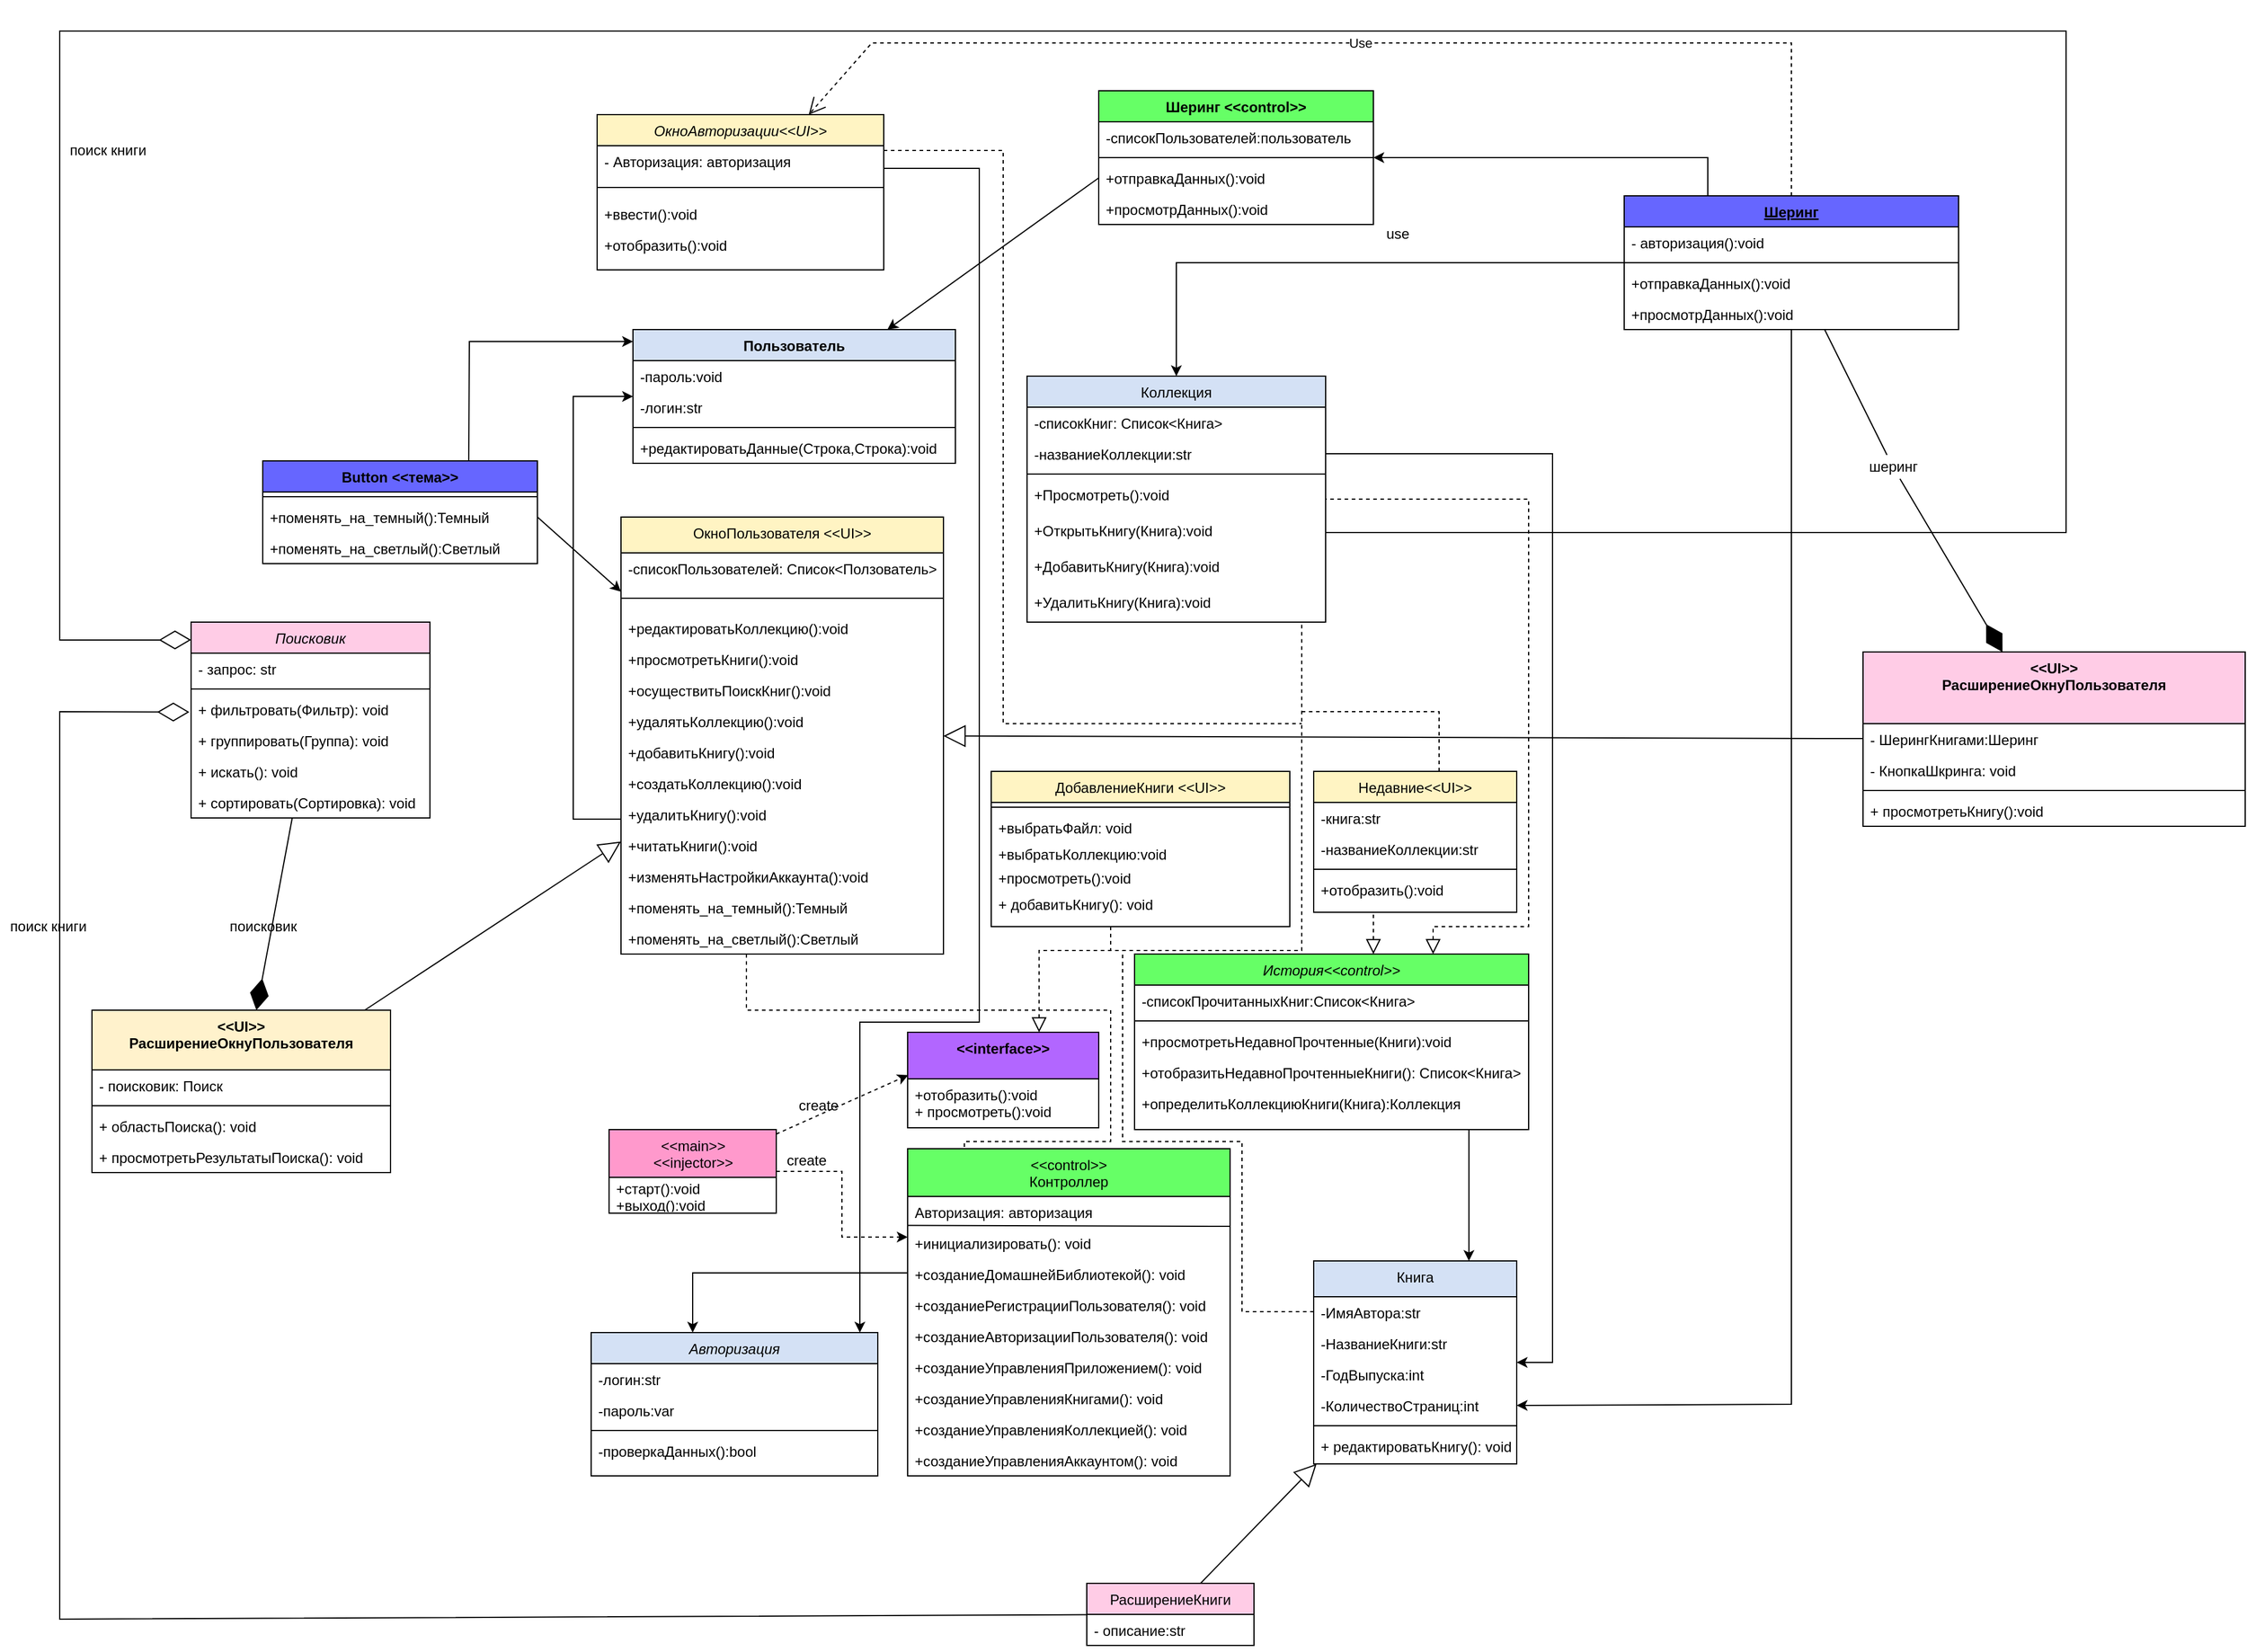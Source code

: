 <mxfile version="15.8.2" type="device"><diagram id="C5RBs43oDa-KdzZeNtuy" name="Page-1"><mxGraphModel dx="1708" dy="1568" grid="1" gridSize="10" guides="1" tooltips="1" connect="1" arrows="1" fold="1" page="1" pageScale="1" pageWidth="827" pageHeight="1169" math="0" shadow="0"><root><mxCell id="WIyWlLk6GJQsqaUBKTNV-0"/><mxCell id="WIyWlLk6GJQsqaUBKTNV-1" parent="WIyWlLk6GJQsqaUBKTNV-0"/><mxCell id="NWSIP1tW3ypxm2v1V-6r-19" style="edgeStyle=none;rounded=0;orthogonalLoop=1;jettySize=auto;html=1;dashed=1;entryX=0.003;entryY=-0.076;entryDx=0;entryDy=0;entryPerimeter=0;" parent="WIyWlLk6GJQsqaUBKTNV-1" source="NWSIP1tW3ypxm2v1V-6r-7" target="X8E3i9Eldqdu7VExK2vr-10" edge="1"><mxGeometry relative="1" as="geometry"><mxPoint x="382.096" y="116" as="targetPoint"/></mxGeometry></mxCell><mxCell id="7MpUnzJnQ0VR4LOtZoM7-4" style="edgeStyle=orthogonalEdgeStyle;rounded=0;orthogonalLoop=1;jettySize=auto;html=1;dashed=1;" parent="WIyWlLk6GJQsqaUBKTNV-1" source="NWSIP1tW3ypxm2v1V-6r-7" target="7MpUnzJnQ0VR4LOtZoM7-0" edge="1"><mxGeometry relative="1" as="geometry"><Array as="points"><mxPoint x="215" y="905"/><mxPoint x="215" y="960"/></Array></mxGeometry></mxCell><mxCell id="NWSIP1tW3ypxm2v1V-6r-7" value="&lt;font&gt;&amp;lt;&amp;lt;main&amp;gt;&amp;gt;&lt;/font&gt;&lt;br style=&quot;padding: 0px ; margin: 0px&quot;&gt;&lt;font&gt;&amp;lt;&amp;lt;injector&amp;gt;&amp;gt;&lt;/font&gt;" style="swimlane;fontStyle=0;align=center;verticalAlign=top;childLayout=stackLayout;horizontal=1;startSize=40;horizontalStack=0;resizeParent=1;resizeParentMax=0;resizeLast=0;collapsible=0;marginBottom=0;html=1;fillColor=#FF99CC;" parent="WIyWlLk6GJQsqaUBKTNV-1" vertex="1"><mxGeometry x="20" y="870" width="140" height="70" as="geometry"/></mxCell><mxCell id="NWSIP1tW3ypxm2v1V-6r-8" value="+старт():void&lt;br&gt;+выход():void" style="text;html=1;strokeColor=none;fillColor=none;align=left;verticalAlign=middle;spacingLeft=4;spacingRight=4;overflow=hidden;rotatable=0;points=[[0,0.5],[1,0.5]];portConstraint=eastwest;" parent="NWSIP1tW3ypxm2v1V-6r-7" vertex="1"><mxGeometry y="40" width="140" height="30" as="geometry"/></mxCell><mxCell id="X8E3i9Eldqdu7VExK2vr-0" value="create" style="text;html=1;align=center;verticalAlign=middle;resizable=0;points=[];autosize=1;strokeColor=none;fillColor=none;rotation=0;" parent="WIyWlLk6GJQsqaUBKTNV-1" vertex="1"><mxGeometry x="160" y="886" width="50" height="20" as="geometry"/></mxCell><mxCell id="7MpUnzJnQ0VR4LOtZoM7-87" style="edgeStyle=orthogonalEdgeStyle;rounded=0;orthogonalLoop=1;jettySize=auto;html=1;dashed=1;startArrow=block;startFill=0;endArrow=none;endFill=0;startSize=10;endSize=6;strokeWidth=1;exitX=0.688;exitY=0;exitDx=0;exitDy=0;exitPerimeter=0;" parent="WIyWlLk6GJQsqaUBKTNV-1" source="X8E3i9Eldqdu7VExK2vr-7" target="7MpUnzJnQ0VR4LOtZoM7-54" edge="1"><mxGeometry relative="1" as="geometry"><Array as="points"><mxPoint x="380" y="720"/><mxPoint x="600" y="720"/></Array><mxPoint x="620" y="460" as="targetPoint"/></mxGeometry></mxCell><mxCell id="X8E3i9Eldqdu7VExK2vr-7" value="&lt;&lt;interface&gt;&gt;" style="swimlane;fontStyle=1;align=center;verticalAlign=top;childLayout=stackLayout;horizontal=1;startSize=39;horizontalStack=0;resizeParent=1;resizeParentMax=0;resizeLast=0;collapsible=1;marginBottom=0;fillColor=#B266FF;" parent="WIyWlLk6GJQsqaUBKTNV-1" vertex="1"><mxGeometry x="270" y="788.5" width="160" height="80" as="geometry"/></mxCell><mxCell id="X8E3i9Eldqdu7VExK2vr-10" value="+отобразить():void&#10;+ просмотреть():void" style="text;strokeColor=none;fillColor=none;align=left;verticalAlign=top;spacingLeft=4;spacingRight=4;overflow=hidden;rotatable=0;points=[[0,0.5],[1,0.5]];portConstraint=eastwest;" parent="X8E3i9Eldqdu7VExK2vr-7" vertex="1"><mxGeometry y="39" width="160" height="41" as="geometry"/></mxCell><mxCell id="7MpUnzJnQ0VR4LOtZoM7-0" value="&lt;&lt;control&gt;&gt;&#10;Контроллер" style="swimlane;fontStyle=0;align=center;verticalAlign=top;childLayout=stackLayout;horizontal=1;startSize=40;horizontalStack=0;resizeParent=1;resizeLast=0;collapsible=1;marginBottom=0;rounded=0;shadow=0;strokeWidth=1;fillColor=#66FF66;" parent="WIyWlLk6GJQsqaUBKTNV-1" vertex="1"><mxGeometry x="270" y="886" width="270" height="274" as="geometry"><mxRectangle x="130" y="380" width="160" height="26" as="alternateBounds"/></mxGeometry></mxCell><mxCell id="Qay7YAfp_pOcVajQ1xjD-0" value="Авторизация: авторизация" style="text;align=left;verticalAlign=top;spacingLeft=4;spacingRight=4;overflow=hidden;rotatable=0;points=[[0,0.5],[1,0.5]];portConstraint=eastwest;" parent="7MpUnzJnQ0VR4LOtZoM7-0" vertex="1"><mxGeometry y="40" width="270" height="26" as="geometry"/></mxCell><mxCell id="bnM1rp2YAHEvTz5jhWKe-0" value="+инициализировать(): void" style="text;align=left;verticalAlign=top;spacingLeft=4;spacingRight=4;overflow=hidden;rotatable=0;points=[[0,0.5],[1,0.5]];portConstraint=eastwest;" parent="7MpUnzJnQ0VR4LOtZoM7-0" vertex="1"><mxGeometry y="66" width="270" height="26" as="geometry"/></mxCell><mxCell id="bnM1rp2YAHEvTz5jhWKe-1" value="+созданиеДомашнейБиблиотекой(): void" style="text;align=left;verticalAlign=top;spacingLeft=4;spacingRight=4;overflow=hidden;rotatable=0;points=[[0,0.5],[1,0.5]];portConstraint=eastwest;" parent="7MpUnzJnQ0VR4LOtZoM7-0" vertex="1"><mxGeometry y="92" width="270" height="26" as="geometry"/></mxCell><mxCell id="bnM1rp2YAHEvTz5jhWKe-2" value="+созданиеРегистрацииПользователя(): void" style="text;align=left;verticalAlign=top;spacingLeft=4;spacingRight=4;overflow=hidden;rotatable=0;points=[[0,0.5],[1,0.5]];portConstraint=eastwest;" parent="7MpUnzJnQ0VR4LOtZoM7-0" vertex="1"><mxGeometry y="118" width="270" height="26" as="geometry"/></mxCell><mxCell id="bnM1rp2YAHEvTz5jhWKe-5" value="+созданиеАвторизацииПользователя(): void" style="text;align=left;verticalAlign=top;spacingLeft=4;spacingRight=4;overflow=hidden;rotatable=0;points=[[0,0.5],[1,0.5]];portConstraint=eastwest;" parent="7MpUnzJnQ0VR4LOtZoM7-0" vertex="1"><mxGeometry y="144" width="270" height="26" as="geometry"/></mxCell><mxCell id="bnM1rp2YAHEvTz5jhWKe-3" value="+созданиеУправленияПриложением(): void" style="text;align=left;verticalAlign=top;spacingLeft=4;spacingRight=4;overflow=hidden;rotatable=0;points=[[0,0.5],[1,0.5]];portConstraint=eastwest;" parent="7MpUnzJnQ0VR4LOtZoM7-0" vertex="1"><mxGeometry y="170" width="270" height="26" as="geometry"/></mxCell><mxCell id="bnM1rp2YAHEvTz5jhWKe-7" value="+созданиеУправленияКнигами(): void" style="text;align=left;verticalAlign=top;spacingLeft=4;spacingRight=4;overflow=hidden;rotatable=0;points=[[0,0.5],[1,0.5]];portConstraint=eastwest;" parent="7MpUnzJnQ0VR4LOtZoM7-0" vertex="1"><mxGeometry y="196" width="270" height="26" as="geometry"/></mxCell><mxCell id="bnM1rp2YAHEvTz5jhWKe-8" value="+созданиеУправленияКоллекцией(): void" style="text;align=left;verticalAlign=top;spacingLeft=4;spacingRight=4;overflow=hidden;rotatable=0;points=[[0,0.5],[1,0.5]];portConstraint=eastwest;" parent="7MpUnzJnQ0VR4LOtZoM7-0" vertex="1"><mxGeometry y="222" width="270" height="26" as="geometry"/></mxCell><mxCell id="bnM1rp2YAHEvTz5jhWKe-9" value="+созданиеУправленияАккаунтом(): void" style="text;align=left;verticalAlign=top;spacingLeft=4;spacingRight=4;overflow=hidden;rotatable=0;points=[[0,0.5],[1,0.5]];portConstraint=eastwest;" parent="7MpUnzJnQ0VR4LOtZoM7-0" vertex="1"><mxGeometry y="248" width="270" height="26" as="geometry"/></mxCell><mxCell id="Qay7YAfp_pOcVajQ1xjD-1" value="" style="endArrow=none;html=1;rounded=0;entryX=1.001;entryY=-0.038;entryDx=0;entryDy=0;entryPerimeter=0;exitX=0;exitY=-0.069;exitDx=0;exitDy=0;exitPerimeter=0;" parent="7MpUnzJnQ0VR4LOtZoM7-0" source="bnM1rp2YAHEvTz5jhWKe-0" target="bnM1rp2YAHEvTz5jhWKe-0" edge="1"><mxGeometry width="50" height="50" relative="1" as="geometry"><mxPoint x="180" y="88" as="sourcePoint"/><mxPoint x="230" y="38" as="targetPoint"/></mxGeometry></mxCell><mxCell id="7MpUnzJnQ0VR4LOtZoM7-5" value="create" style="text;html=1;align=center;verticalAlign=middle;resizable=0;points=[];autosize=1;strokeColor=none;fillColor=none;rotation=0;" parent="WIyWlLk6GJQsqaUBKTNV-1" vertex="1"><mxGeometry x="170" y="840" width="50" height="20" as="geometry"/></mxCell><mxCell id="7MpUnzJnQ0VR4LOtZoM7-21" value="Книга" style="swimlane;fontStyle=0;align=center;verticalAlign=top;childLayout=stackLayout;horizontal=1;startSize=30;horizontalStack=0;resizeParent=1;resizeLast=0;collapsible=1;marginBottom=0;rounded=0;shadow=0;strokeWidth=1;fillColor=#D4E1F5;" parent="WIyWlLk6GJQsqaUBKTNV-1" vertex="1"><mxGeometry x="610" y="980" width="170" height="170" as="geometry"><mxRectangle x="550" y="140" width="160" height="26" as="alternateBounds"/></mxGeometry></mxCell><mxCell id="7MpUnzJnQ0VR4LOtZoM7-22" value="-ИмяАвтора:str" style="text;align=left;verticalAlign=top;spacingLeft=4;spacingRight=4;overflow=hidden;rotatable=0;points=[[0,0.5],[1,0.5]];portConstraint=eastwest;" parent="7MpUnzJnQ0VR4LOtZoM7-21" vertex="1"><mxGeometry y="30" width="170" height="26" as="geometry"/></mxCell><mxCell id="7MpUnzJnQ0VR4LOtZoM7-23" value="-НазваниеКниги:str" style="text;align=left;verticalAlign=top;spacingLeft=4;spacingRight=4;overflow=hidden;rotatable=0;points=[[0,0.5],[1,0.5]];portConstraint=eastwest;rounded=0;shadow=0;html=0;" parent="7MpUnzJnQ0VR4LOtZoM7-21" vertex="1"><mxGeometry y="56" width="170" height="26" as="geometry"/></mxCell><mxCell id="7MpUnzJnQ0VR4LOtZoM7-24" value="-ГодВыпуска:int" style="text;align=left;verticalAlign=top;spacingLeft=4;spacingRight=4;overflow=hidden;rotatable=0;points=[[0,0.5],[1,0.5]];portConstraint=eastwest;rounded=0;shadow=0;html=0;" parent="7MpUnzJnQ0VR4LOtZoM7-21" vertex="1"><mxGeometry y="82" width="170" height="26" as="geometry"/></mxCell><mxCell id="7MpUnzJnQ0VR4LOtZoM7-25" value="-КоличествоСтраниц:int" style="text;align=left;verticalAlign=top;spacingLeft=4;spacingRight=4;overflow=hidden;rotatable=0;points=[[0,0.5],[1,0.5]];portConstraint=eastwest;rounded=0;shadow=0;html=0;" parent="7MpUnzJnQ0VR4LOtZoM7-21" vertex="1"><mxGeometry y="108" width="170" height="26" as="geometry"/></mxCell><mxCell id="7MpUnzJnQ0VR4LOtZoM7-26" value="" style="line;html=1;strokeWidth=1;align=left;verticalAlign=middle;spacingTop=-1;spacingLeft=3;spacingRight=3;rotatable=0;labelPosition=right;points=[];portConstraint=eastwest;" parent="7MpUnzJnQ0VR4LOtZoM7-21" vertex="1"><mxGeometry y="134" width="170" height="8" as="geometry"/></mxCell><mxCell id="bnM1rp2YAHEvTz5jhWKe-47" value="+ редактироватьКнигу(): void" style="text;align=left;verticalAlign=top;spacingLeft=4;spacingRight=4;overflow=hidden;rotatable=0;points=[[0,0.5],[1,0.5]];portConstraint=eastwest;rounded=0;shadow=0;html=0;" parent="7MpUnzJnQ0VR4LOtZoM7-21" vertex="1"><mxGeometry y="142" width="170" height="22" as="geometry"/></mxCell><mxCell id="7MpUnzJnQ0VR4LOtZoM7-89" style="edgeStyle=orthogonalEdgeStyle;rounded=0;orthogonalLoop=1;jettySize=auto;html=1;dashed=1;startArrow=none;startFill=0;endArrow=none;endFill=0;startSize=10;endSize=6;strokeWidth=1;" parent="WIyWlLk6GJQsqaUBKTNV-1" source="8mfUEQh0w5BYefkbPTV4-16" edge="1"><mxGeometry relative="1" as="geometry"><mxPoint x="440" y="720" as="targetPoint"/><mxPoint x="425" y="730" as="sourcePoint"/><Array as="points"><mxPoint x="440" y="710"/></Array></mxGeometry></mxCell><mxCell id="bnM1rp2YAHEvTz5jhWKe-49" style="edgeStyle=orthogonalEdgeStyle;rounded=0;orthogonalLoop=1;jettySize=auto;html=1;dashed=1;startArrow=none;startFill=0;endArrow=none;endFill=0;startSize=10;endSize=14;strokeWidth=1;" parent="WIyWlLk6GJQsqaUBKTNV-1" source="7MpUnzJnQ0VR4LOtZoM7-37" edge="1"><mxGeometry relative="1" as="geometry"><mxPoint x="350" y="770" as="targetPoint"/><Array as="points"><mxPoint x="135" y="770"/></Array></mxGeometry></mxCell><mxCell id="7MpUnzJnQ0VR4LOtZoM7-37" value="ОкноПользователя &lt;&lt;UI&gt;&gt;" style="swimlane;fontStyle=0;align=center;verticalAlign=top;childLayout=stackLayout;horizontal=1;startSize=30;horizontalStack=0;resizeParent=1;resizeLast=0;collapsible=1;marginBottom=0;rounded=0;shadow=0;strokeWidth=1;fillColor=#FFF4C3;" parent="WIyWlLk6GJQsqaUBKTNV-1" vertex="1"><mxGeometry x="30" y="357" width="270" height="366" as="geometry"><mxRectangle x="340" y="380" width="170" height="26" as="alternateBounds"/></mxGeometry></mxCell><mxCell id="80K3f1nzoUMLq8DH2thk-1" value="-списокПользователей: Список&lt;Ползователь&gt;" style="text;strokeColor=none;fillColor=none;align=left;verticalAlign=top;spacingLeft=4;spacingRight=4;overflow=hidden;rotatable=0;points=[[0,0.5],[1,0.5]];portConstraint=eastwest;" parent="7MpUnzJnQ0VR4LOtZoM7-37" vertex="1"><mxGeometry y="30" width="270" height="26" as="geometry"/></mxCell><mxCell id="7MpUnzJnQ0VR4LOtZoM7-38" value="" style="line;html=1;strokeWidth=1;align=left;verticalAlign=middle;spacingTop=-1;spacingLeft=3;spacingRight=3;rotatable=0;labelPosition=right;points=[];portConstraint=eastwest;" parent="7MpUnzJnQ0VR4LOtZoM7-37" vertex="1"><mxGeometry y="56" width="270" height="24" as="geometry"/></mxCell><mxCell id="7MpUnzJnQ0VR4LOtZoM7-39" value="+редактироватьКоллекцию():void" style="text;align=left;verticalAlign=top;spacingLeft=4;spacingRight=4;overflow=hidden;rotatable=0;points=[[0,0.5],[1,0.5]];portConstraint=eastwest;" parent="7MpUnzJnQ0VR4LOtZoM7-37" vertex="1"><mxGeometry y="80" width="270" height="26" as="geometry"/></mxCell><mxCell id="7MpUnzJnQ0VR4LOtZoM7-40" value="+просмотретьКниги():void" style="text;align=left;verticalAlign=top;spacingLeft=4;spacingRight=4;overflow=hidden;rotatable=0;points=[[0,0.5],[1,0.5]];portConstraint=eastwest;" parent="7MpUnzJnQ0VR4LOtZoM7-37" vertex="1"><mxGeometry y="106" width="270" height="26" as="geometry"/></mxCell><mxCell id="7MpUnzJnQ0VR4LOtZoM7-41" value="+осуществитьПоискКниг():void" style="text;align=left;verticalAlign=top;spacingLeft=4;spacingRight=4;overflow=hidden;rotatable=0;points=[[0,0.5],[1,0.5]];portConstraint=eastwest;" parent="7MpUnzJnQ0VR4LOtZoM7-37" vertex="1"><mxGeometry y="132" width="270" height="26" as="geometry"/></mxCell><mxCell id="7MpUnzJnQ0VR4LOtZoM7-42" value="+удалятьКоллекцию():void" style="text;align=left;verticalAlign=top;spacingLeft=4;spacingRight=4;overflow=hidden;rotatable=0;points=[[0,0.5],[1,0.5]];portConstraint=eastwest;" parent="7MpUnzJnQ0VR4LOtZoM7-37" vertex="1"><mxGeometry y="158" width="270" height="26" as="geometry"/></mxCell><mxCell id="7MpUnzJnQ0VR4LOtZoM7-43" value="+добавитьКнигу():void" style="text;align=left;verticalAlign=top;spacingLeft=4;spacingRight=4;overflow=hidden;rotatable=0;points=[[0,0.5],[1,0.5]];portConstraint=eastwest;" parent="7MpUnzJnQ0VR4LOtZoM7-37" vertex="1"><mxGeometry y="184" width="270" height="26" as="geometry"/></mxCell><mxCell id="7MpUnzJnQ0VR4LOtZoM7-44" value="+создатьКоллекцию():void" style="text;align=left;verticalAlign=top;spacingLeft=4;spacingRight=4;overflow=hidden;rotatable=0;points=[[0,0.5],[1,0.5]];portConstraint=eastwest;" parent="7MpUnzJnQ0VR4LOtZoM7-37" vertex="1"><mxGeometry y="210" width="270" height="26" as="geometry"/></mxCell><mxCell id="8mfUEQh0w5BYefkbPTV4-2" value="+удалитьКнигу():void" style="text;align=left;verticalAlign=top;spacingLeft=4;spacingRight=4;overflow=hidden;rotatable=0;points=[[0,0.5],[1,0.5]];portConstraint=eastwest;" parent="7MpUnzJnQ0VR4LOtZoM7-37" vertex="1"><mxGeometry y="236" width="270" height="26" as="geometry"/></mxCell><mxCell id="8mfUEQh0w5BYefkbPTV4-1" value="+читатьКниги():void" style="text;align=left;verticalAlign=top;spacingLeft=4;spacingRight=4;overflow=hidden;rotatable=0;points=[[0,0.5],[1,0.5]];portConstraint=eastwest;" parent="7MpUnzJnQ0VR4LOtZoM7-37" vertex="1"><mxGeometry y="262" width="270" height="26" as="geometry"/></mxCell><mxCell id="8mfUEQh0w5BYefkbPTV4-0" value="+изменятьНастройкиАккаунта():void" style="text;align=left;verticalAlign=top;spacingLeft=4;spacingRight=4;overflow=hidden;rotatable=0;points=[[0,0.5],[1,0.5]];portConstraint=eastwest;" parent="7MpUnzJnQ0VR4LOtZoM7-37" vertex="1"><mxGeometry y="288" width="270" height="26" as="geometry"/></mxCell><mxCell id="5Q3sJMgoLy0MlLtfAktF-26" value="+поменять_на_темный():Темный" style="text;strokeColor=none;fillColor=none;align=left;verticalAlign=top;spacingLeft=4;spacingRight=4;overflow=hidden;rotatable=0;points=[[0,0.5],[1,0.5]];portConstraint=eastwest;" parent="7MpUnzJnQ0VR4LOtZoM7-37" vertex="1"><mxGeometry y="314" width="270" height="26" as="geometry"/></mxCell><mxCell id="5Q3sJMgoLy0MlLtfAktF-27" value="+поменять_на_светлый():Светлый" style="text;strokeColor=none;fillColor=none;align=left;verticalAlign=top;spacingLeft=4;spacingRight=4;overflow=hidden;rotatable=0;points=[[0,0.5],[1,0.5]];portConstraint=eastwest;" parent="7MpUnzJnQ0VR4LOtZoM7-37" vertex="1"><mxGeometry y="340" width="270" height="26" as="geometry"/></mxCell><mxCell id="7MpUnzJnQ0VR4LOtZoM7-45" value="Недавние&lt;&lt;UI&gt;&gt;" style="swimlane;fontStyle=0;align=center;verticalAlign=top;childLayout=stackLayout;horizontal=1;startSize=26;horizontalStack=0;resizeParent=1;resizeLast=0;collapsible=1;marginBottom=0;rounded=0;shadow=0;strokeWidth=1;fillColor=#FFF4C3;" parent="WIyWlLk6GJQsqaUBKTNV-1" vertex="1"><mxGeometry x="610" y="570" width="170" height="118" as="geometry"><mxRectangle x="340" y="380" width="170" height="26" as="alternateBounds"/></mxGeometry></mxCell><mxCell id="7MpUnzJnQ0VR4LOtZoM7-46" value="-книга:str" style="text;align=left;verticalAlign=top;spacingLeft=4;spacingRight=4;overflow=hidden;rotatable=0;points=[[0,0.5],[1,0.5]];portConstraint=eastwest;" parent="7MpUnzJnQ0VR4LOtZoM7-45" vertex="1"><mxGeometry y="26" width="170" height="26" as="geometry"/></mxCell><mxCell id="7MpUnzJnQ0VR4LOtZoM7-47" value="-названиеКоллекции:str" style="text;align=left;verticalAlign=top;spacingLeft=4;spacingRight=4;overflow=hidden;rotatable=0;points=[[0,0.5],[1,0.5]];portConstraint=eastwest;rounded=0;shadow=0;html=0;" parent="7MpUnzJnQ0VR4LOtZoM7-45" vertex="1"><mxGeometry y="52" width="170" height="26" as="geometry"/></mxCell><mxCell id="7MpUnzJnQ0VR4LOtZoM7-51" value="" style="line;html=1;strokeWidth=1;align=left;verticalAlign=middle;spacingTop=-1;spacingLeft=3;spacingRight=3;rotatable=0;labelPosition=right;points=[];portConstraint=eastwest;" parent="7MpUnzJnQ0VR4LOtZoM7-45" vertex="1"><mxGeometry y="78" width="170" height="8" as="geometry"/></mxCell><mxCell id="bnM1rp2YAHEvTz5jhWKe-46" value="+отобразить():void" style="text;align=left;verticalAlign=top;spacingLeft=4;spacingRight=4;overflow=hidden;rotatable=0;points=[[0,0.5],[1,0.5]];portConstraint=eastwest;rounded=0;shadow=0;html=0;" parent="7MpUnzJnQ0VR4LOtZoM7-45" vertex="1"><mxGeometry y="86" width="170" height="22" as="geometry"/></mxCell><mxCell id="7MpUnzJnQ0VR4LOtZoM7-93" style="edgeStyle=orthogonalEdgeStyle;rounded=0;orthogonalLoop=1;jettySize=auto;html=1;dashed=1;startArrow=none;startFill=0;endArrow=none;endFill=0;startSize=10;endSize=6;strokeWidth=1;" parent="WIyWlLk6GJQsqaUBKTNV-1" target="7MpUnzJnQ0VR4LOtZoM7-45" edge="1"><mxGeometry relative="1" as="geometry"><mxPoint x="620" y="623" as="targetPoint"/><Array as="points"><mxPoint x="600" y="520"/><mxPoint x="715" y="520"/></Array><mxPoint x="600" y="520" as="sourcePoint"/></mxGeometry></mxCell><mxCell id="7MpUnzJnQ0VR4LOtZoM7-54" value="Коллекция" style="swimlane;fontStyle=0;align=center;verticalAlign=top;childLayout=stackLayout;horizontal=1;startSize=26;horizontalStack=0;resizeParent=1;resizeLast=0;collapsible=1;marginBottom=0;rounded=0;shadow=0;strokeWidth=1;fillColor=#D4E1F5;" parent="WIyWlLk6GJQsqaUBKTNV-1" vertex="1"><mxGeometry x="370" y="239" width="250" height="206" as="geometry"><mxRectangle x="370" y="239" width="160" height="26" as="alternateBounds"/></mxGeometry></mxCell><mxCell id="7MpUnzJnQ0VR4LOtZoM7-55" value="-списокКниг: Список&lt;Книга&gt;" style="text;align=left;verticalAlign=top;spacingLeft=4;spacingRight=4;overflow=hidden;rotatable=0;points=[[0,0.5],[1,0.5]];portConstraint=eastwest;" parent="7MpUnzJnQ0VR4LOtZoM7-54" vertex="1"><mxGeometry y="26" width="250" height="26" as="geometry"/></mxCell><mxCell id="8mfUEQh0w5BYefkbPTV4-7" value="-названиеКоллекции:str" style="text;align=left;verticalAlign=top;spacingLeft=4;spacingRight=4;overflow=hidden;rotatable=0;points=[[0,0.5],[1,0.5]];portConstraint=eastwest;" parent="7MpUnzJnQ0VR4LOtZoM7-54" vertex="1"><mxGeometry y="52" width="250" height="26" as="geometry"/></mxCell><mxCell id="7MpUnzJnQ0VR4LOtZoM7-56" value="" style="line;html=1;strokeWidth=1;align=left;verticalAlign=middle;spacingTop=-1;spacingLeft=3;spacingRight=3;rotatable=0;labelPosition=right;points=[];portConstraint=eastwest;" parent="7MpUnzJnQ0VR4LOtZoM7-54" vertex="1"><mxGeometry y="78" width="250" height="8" as="geometry"/></mxCell><mxCell id="7MpUnzJnQ0VR4LOtZoM7-57" value="+Просмотреть():void" style="text;align=left;verticalAlign=top;spacingLeft=4;spacingRight=4;overflow=hidden;rotatable=0;points=[[0,0.5],[1,0.5]];portConstraint=eastwest;" parent="7MpUnzJnQ0VR4LOtZoM7-54" vertex="1"><mxGeometry y="86" width="250" height="30" as="geometry"/></mxCell><mxCell id="8mfUEQh0w5BYefkbPTV4-4" value="+ОткрытьКнигу(Книга):void" style="text;align=left;verticalAlign=top;spacingLeft=4;spacingRight=4;overflow=hidden;rotatable=0;points=[[0,0.5],[1,0.5]];portConstraint=eastwest;" parent="7MpUnzJnQ0VR4LOtZoM7-54" vertex="1"><mxGeometry y="116" width="250" height="30" as="geometry"/></mxCell><mxCell id="8mfUEQh0w5BYefkbPTV4-5" value="+ДобавитьКнигу(Книга):void" style="text;align=left;verticalAlign=top;spacingLeft=4;spacingRight=4;overflow=hidden;rotatable=0;points=[[0,0.5],[1,0.5]];portConstraint=eastwest;" parent="7MpUnzJnQ0VR4LOtZoM7-54" vertex="1"><mxGeometry y="146" width="250" height="30" as="geometry"/></mxCell><mxCell id="8mfUEQh0w5BYefkbPTV4-6" value="+УдалитьКнигу(Книга):void" style="text;align=left;verticalAlign=top;spacingLeft=4;spacingRight=4;overflow=hidden;rotatable=0;points=[[0,0.5],[1,0.5]];portConstraint=eastwest;" parent="7MpUnzJnQ0VR4LOtZoM7-54" vertex="1"><mxGeometry y="176" width="250" height="30" as="geometry"/></mxCell><mxCell id="bnM1rp2YAHEvTz5jhWKe-50" style="edgeStyle=orthogonalEdgeStyle;rounded=0;orthogonalLoop=1;jettySize=auto;html=1;dashed=1;startArrow=none;startFill=0;endArrow=none;endFill=0;startSize=10;endSize=14;strokeWidth=1;" parent="WIyWlLk6GJQsqaUBKTNV-1" source="7MpUnzJnQ0VR4LOtZoM7-61" edge="1"><mxGeometry relative="1" as="geometry"><mxPoint x="600" y="530" as="targetPoint"/><Array as="points"><mxPoint x="350" y="50"/><mxPoint x="350" y="530"/><mxPoint x="600" y="530"/></Array></mxGeometry></mxCell><mxCell id="7MpUnzJnQ0VR4LOtZoM7-61" value="ОкноАвторизации&lt;&lt;UI&gt;&gt;" style="swimlane;fontStyle=2;align=center;verticalAlign=top;childLayout=stackLayout;horizontal=1;startSize=26;horizontalStack=0;resizeParent=1;resizeLast=0;collapsible=1;marginBottom=0;rounded=0;shadow=0;strokeWidth=1;fillColor=#FFF4C3;" parent="WIyWlLk6GJQsqaUBKTNV-1" vertex="1"><mxGeometry x="10" y="20" width="240" height="130" as="geometry"><mxRectangle x="230" y="140" width="160" height="26" as="alternateBounds"/></mxGeometry></mxCell><mxCell id="80K3f1nzoUMLq8DH2thk-5" value="- Авторизация: авторизация" style="text;align=left;verticalAlign=top;spacingLeft=4;spacingRight=4;overflow=hidden;rotatable=0;points=[[0,0.5],[1,0.5]];portConstraint=eastwest;fillColor=none;" parent="7MpUnzJnQ0VR4LOtZoM7-61" vertex="1"><mxGeometry y="26" width="240" height="26" as="geometry"/></mxCell><mxCell id="7MpUnzJnQ0VR4LOtZoM7-65" value="" style="line;html=1;strokeWidth=1;align=left;verticalAlign=middle;spacingTop=-1;spacingLeft=3;spacingRight=3;rotatable=0;labelPosition=right;points=[];portConstraint=eastwest;" parent="7MpUnzJnQ0VR4LOtZoM7-61" vertex="1"><mxGeometry y="52" width="240" height="18" as="geometry"/></mxCell><mxCell id="bnM1rp2YAHEvTz5jhWKe-10" value="+ввести():void" style="text;align=left;verticalAlign=top;spacingLeft=4;spacingRight=4;overflow=hidden;rotatable=0;points=[[0,0.5],[1,0.5]];portConstraint=eastwest;" parent="7MpUnzJnQ0VR4LOtZoM7-61" vertex="1"><mxGeometry y="70" width="240" height="26" as="geometry"/></mxCell><mxCell id="7MpUnzJnQ0VR4LOtZoM7-66" value="+отобразить():void" style="text;align=left;verticalAlign=top;spacingLeft=4;spacingRight=4;overflow=hidden;rotatable=0;points=[[0,0.5],[1,0.5]];portConstraint=eastwest;" parent="7MpUnzJnQ0VR4LOtZoM7-61" vertex="1"><mxGeometry y="96" width="240" height="26" as="geometry"/></mxCell><mxCell id="7MpUnzJnQ0VR4LOtZoM7-106" style="edgeStyle=orthogonalEdgeStyle;rounded=0;orthogonalLoop=1;jettySize=auto;html=1;dashed=1;startArrow=none;startFill=0;endArrow=none;endFill=0;startSize=10;endSize=6;strokeWidth=1;exitX=0;exitY=0.25;exitDx=0;exitDy=0;" parent="WIyWlLk6GJQsqaUBKTNV-1" source="7MpUnzJnQ0VR4LOtZoM7-21" edge="1"><mxGeometry relative="1" as="geometry"><mxPoint x="450" y="720" as="targetPoint"/><mxPoint x="610" y="980" as="sourcePoint"/><Array as="points"><mxPoint x="550" y="1023"/><mxPoint x="550" y="880"/><mxPoint x="450" y="880"/></Array></mxGeometry></mxCell><mxCell id="bnM1rp2YAHEvTz5jhWKe-34" style="edgeStyle=orthogonalEdgeStyle;rounded=0;orthogonalLoop=1;jettySize=auto;html=1;endArrow=classic;endFill=1;" parent="WIyWlLk6GJQsqaUBKTNV-1" source="7MpUnzJnQ0VR4LOtZoM7-0" target="bnM1rp2YAHEvTz5jhWKe-13" edge="1"><mxGeometry relative="1" as="geometry"><Array as="points"><mxPoint x="90" y="990"/></Array><mxPoint x="70" y="980" as="targetPoint"/></mxGeometry></mxCell><mxCell id="bnM1rp2YAHEvTz5jhWKe-13" value="Авторизация" style="swimlane;fontStyle=2;align=center;verticalAlign=top;childLayout=stackLayout;horizontal=1;startSize=26;horizontalStack=0;resizeParent=1;resizeLast=0;collapsible=1;marginBottom=0;rounded=0;shadow=0;strokeWidth=1;fillColor=#D4E1F5;" parent="WIyWlLk6GJQsqaUBKTNV-1" vertex="1"><mxGeometry x="5" y="1040" width="240" height="120" as="geometry"><mxRectangle x="230" y="140" width="160" height="26" as="alternateBounds"/></mxGeometry></mxCell><mxCell id="bnM1rp2YAHEvTz5jhWKe-14" value="-логин:str" style="text;align=left;verticalAlign=top;spacingLeft=4;spacingRight=4;overflow=hidden;rotatable=0;points=[[0,0.5],[1,0.5]];portConstraint=eastwest;" parent="bnM1rp2YAHEvTz5jhWKe-13" vertex="1"><mxGeometry y="26" width="240" height="26" as="geometry"/></mxCell><mxCell id="bnM1rp2YAHEvTz5jhWKe-15" value="-пароль:var" style="text;align=left;verticalAlign=top;spacingLeft=4;spacingRight=4;overflow=hidden;rotatable=0;points=[[0,0.5],[1,0.5]];portConstraint=eastwest;rounded=0;shadow=0;html=0;" parent="bnM1rp2YAHEvTz5jhWKe-13" vertex="1"><mxGeometry y="52" width="240" height="26" as="geometry"/></mxCell><mxCell id="bnM1rp2YAHEvTz5jhWKe-17" value="" style="line;html=1;strokeWidth=1;align=left;verticalAlign=middle;spacingTop=-1;spacingLeft=3;spacingRight=3;rotatable=0;labelPosition=right;points=[];portConstraint=eastwest;" parent="bnM1rp2YAHEvTz5jhWKe-13" vertex="1"><mxGeometry y="78" width="240" height="8" as="geometry"/></mxCell><mxCell id="bnM1rp2YAHEvTz5jhWKe-18" value="-проверкаДанных():bool" style="text;align=left;verticalAlign=top;spacingLeft=4;spacingRight=4;overflow=hidden;rotatable=0;points=[[0,0.5],[1,0.5]];portConstraint=eastwest;" parent="bnM1rp2YAHEvTz5jhWKe-13" vertex="1"><mxGeometry y="86" width="240" height="26" as="geometry"/></mxCell><mxCell id="bnM1rp2YAHEvTz5jhWKe-22" value="История&lt;&lt;control&gt;&gt;" style="swimlane;fontStyle=2;align=center;verticalAlign=top;childLayout=stackLayout;horizontal=1;startSize=26;horizontalStack=0;resizeParent=1;resizeLast=0;collapsible=1;marginBottom=0;rounded=0;shadow=0;strokeWidth=1;fillColor=#66FF66;" parent="WIyWlLk6GJQsqaUBKTNV-1" vertex="1"><mxGeometry x="460" y="723" width="330" height="147" as="geometry"><mxRectangle x="230" y="140" width="160" height="26" as="alternateBounds"/></mxGeometry></mxCell><mxCell id="80K3f1nzoUMLq8DH2thk-10" value="-списокПрочитанныхКниг:Список&lt;Книга&gt;" style="text;align=left;verticalAlign=top;spacingLeft=4;spacingRight=4;overflow=hidden;rotatable=0;points=[[0,0.5],[1,0.5]];portConstraint=eastwest;" parent="bnM1rp2YAHEvTz5jhWKe-22" vertex="1"><mxGeometry y="26" width="330" height="26" as="geometry"/></mxCell><mxCell id="bnM1rp2YAHEvTz5jhWKe-28" value="" style="line;html=1;strokeWidth=1;align=left;verticalAlign=middle;spacingTop=-1;spacingLeft=3;spacingRight=3;rotatable=0;labelPosition=right;points=[];portConstraint=eastwest;" parent="bnM1rp2YAHEvTz5jhWKe-22" vertex="1"><mxGeometry y="52" width="330" height="8" as="geometry"/></mxCell><mxCell id="bnM1rp2YAHEvTz5jhWKe-31" value="+просмотретьНедавноПрочтенные(Книги):void" style="text;align=left;verticalAlign=top;spacingLeft=4;spacingRight=4;overflow=hidden;rotatable=0;points=[[0,0.5],[1,0.5]];portConstraint=eastwest;" parent="bnM1rp2YAHEvTz5jhWKe-22" vertex="1"><mxGeometry y="60" width="330" height="26" as="geometry"/></mxCell><mxCell id="bnM1rp2YAHEvTz5jhWKe-32" value="+отобразитьНедавноПрочтенныеКниги(): Список&lt;Книга&gt;" style="text;align=left;verticalAlign=top;spacingLeft=4;spacingRight=4;overflow=hidden;rotatable=0;points=[[0,0.5],[1,0.5]];portConstraint=eastwest;" parent="bnM1rp2YAHEvTz5jhWKe-22" vertex="1"><mxGeometry y="86" width="330" height="26" as="geometry"/></mxCell><mxCell id="8mfUEQh0w5BYefkbPTV4-11" value="+определитьКоллекциюКниги(Книга):Коллекция" style="text;align=left;verticalAlign=top;spacingLeft=4;spacingRight=4;overflow=hidden;rotatable=0;points=[[0,0.5],[1,0.5]];portConstraint=eastwest;" parent="bnM1rp2YAHEvTz5jhWKe-22" vertex="1"><mxGeometry y="112" width="330" height="26" as="geometry"/></mxCell><mxCell id="8mfUEQh0w5BYefkbPTV4-9" style="edgeStyle=orthogonalEdgeStyle;rounded=0;orthogonalLoop=1;jettySize=auto;html=1;dashed=1;startArrow=block;startFill=0;endArrow=none;endFill=0;startSize=10;endSize=6;strokeWidth=1;" parent="WIyWlLk6GJQsqaUBKTNV-1" source="bnM1rp2YAHEvTz5jhWKe-22" edge="1"><mxGeometry relative="1" as="geometry"><Array as="points"><mxPoint x="715" y="760"/><mxPoint x="715" y="760"/></Array><mxPoint x="755" y="100" as="sourcePoint"/><mxPoint x="660" y="690" as="targetPoint"/></mxGeometry></mxCell><mxCell id="8mfUEQh0w5BYefkbPTV4-10" style="edgeStyle=orthogonalEdgeStyle;rounded=0;orthogonalLoop=1;jettySize=auto;html=1;dashed=1;startArrow=block;startFill=0;endArrow=none;endFill=0;startSize=10;endSize=6;strokeWidth=1;" parent="WIyWlLk6GJQsqaUBKTNV-1" source="bnM1rp2YAHEvTz5jhWKe-22" target="7MpUnzJnQ0VR4LOtZoM7-54" edge="1"><mxGeometry relative="1" as="geometry"><Array as="points"><mxPoint x="710" y="700"/><mxPoint x="790" y="700"/><mxPoint x="790" y="342"/></Array><mxPoint x="765" y="110.0" as="sourcePoint"/><mxPoint x="765" y="143" as="targetPoint"/></mxGeometry></mxCell><mxCell id="8mfUEQh0w5BYefkbPTV4-13" style="edgeStyle=orthogonalEdgeStyle;rounded=0;orthogonalLoop=1;jettySize=auto;html=1;startArrow=none;startFill=0;endArrow=none;endFill=0;startSize=10;endSize=6;strokeWidth=1;dashed=1;entryX=0.176;entryY=-0.005;entryDx=0;entryDy=0;entryPerimeter=0;" parent="WIyWlLk6GJQsqaUBKTNV-1" target="7MpUnzJnQ0VR4LOtZoM7-0" edge="1"><mxGeometry relative="1" as="geometry"><mxPoint x="260" y="29.0" as="targetPoint"/><mxPoint x="350" y="770" as="sourcePoint"/><Array as="points"><mxPoint x="440" y="770"/><mxPoint x="440" y="880"/><mxPoint x="318" y="880"/></Array></mxGeometry></mxCell><mxCell id="8mfUEQh0w5BYefkbPTV4-16" value="ДобавлениеКниги &lt;&lt;UI&gt;&gt;" style="swimlane;fontStyle=0;align=center;verticalAlign=top;childLayout=stackLayout;horizontal=1;startSize=26;horizontalStack=0;resizeParent=1;resizeLast=0;collapsible=1;marginBottom=0;rounded=0;shadow=0;strokeWidth=1;fillColor=#FFF4C3;" parent="WIyWlLk6GJQsqaUBKTNV-1" vertex="1"><mxGeometry x="340" y="570" width="250" height="130" as="geometry"><mxRectangle x="790" y="640" width="160" height="26" as="alternateBounds"/></mxGeometry></mxCell><mxCell id="8mfUEQh0w5BYefkbPTV4-18" value="" style="line;html=1;strokeWidth=1;align=left;verticalAlign=middle;spacingTop=-1;spacingLeft=3;spacingRight=3;rotatable=0;labelPosition=right;points=[];portConstraint=eastwest;" parent="8mfUEQh0w5BYefkbPTV4-16" vertex="1"><mxGeometry y="26" width="250" height="8" as="geometry"/></mxCell><mxCell id="8mfUEQh0w5BYefkbPTV4-19" value="+выбратьФайл: void" style="text;align=left;verticalAlign=top;spacingLeft=4;spacingRight=4;overflow=hidden;rotatable=0;points=[[0,0.5],[1,0.5]];portConstraint=eastwest;" parent="8mfUEQh0w5BYefkbPTV4-16" vertex="1"><mxGeometry y="34" width="250" height="22" as="geometry"/></mxCell><mxCell id="8mfUEQh0w5BYefkbPTV4-20" value="+выбратьКоллекцию:void" style="text;align=left;verticalAlign=top;spacingLeft=4;spacingRight=4;overflow=hidden;rotatable=0;points=[[0,0.5],[1,0.5]];portConstraint=eastwest;" parent="8mfUEQh0w5BYefkbPTV4-16" vertex="1"><mxGeometry y="56" width="250" height="20" as="geometry"/></mxCell><mxCell id="80K3f1nzoUMLq8DH2thk-7" value="+просмотреть():void" style="text;align=left;verticalAlign=top;spacingLeft=4;spacingRight=4;overflow=hidden;rotatable=0;points=[[0,0.5],[1,0.5]];portConstraint=eastwest;" parent="8mfUEQh0w5BYefkbPTV4-16" vertex="1"><mxGeometry y="76" width="250" height="22" as="geometry"/></mxCell><mxCell id="8mfUEQh0w5BYefkbPTV4-21" value="+ добавитьКнигу(): void" style="text;align=left;verticalAlign=top;spacingLeft=4;spacingRight=4;overflow=hidden;rotatable=0;points=[[0,0.5],[1,0.5]];portConstraint=eastwest;" parent="8mfUEQh0w5BYefkbPTV4-16" vertex="1"><mxGeometry y="98" width="250" height="22" as="geometry"/></mxCell><mxCell id="80K3f1nzoUMLq8DH2thk-0" value="Пользователь" style="swimlane;fontStyle=1;align=center;verticalAlign=top;childLayout=stackLayout;horizontal=1;startSize=26;horizontalStack=0;resizeParent=1;resizeParentMax=0;resizeLast=0;collapsible=1;marginBottom=0;fillColor=#D4E1F5;" parent="WIyWlLk6GJQsqaUBKTNV-1" vertex="1"><mxGeometry x="40" y="200" width="270" height="112" as="geometry"/></mxCell><mxCell id="7MpUnzJnQ0VR4LOtZoM7-63" value="-пароль:void" style="text;align=left;verticalAlign=top;spacingLeft=4;spacingRight=4;overflow=hidden;rotatable=0;points=[[0,0.5],[1,0.5]];portConstraint=eastwest;rounded=0;shadow=0;html=0;" parent="80K3f1nzoUMLq8DH2thk-0" vertex="1"><mxGeometry y="26" width="270" height="26" as="geometry"/></mxCell><mxCell id="7MpUnzJnQ0VR4LOtZoM7-62" value="-логин:str" style="text;align=left;verticalAlign=top;spacingLeft=4;spacingRight=4;overflow=hidden;rotatable=0;points=[[0,0.5],[1,0.5]];portConstraint=eastwest;" parent="80K3f1nzoUMLq8DH2thk-0" vertex="1"><mxGeometry y="52" width="270" height="26" as="geometry"/></mxCell><mxCell id="80K3f1nzoUMLq8DH2thk-2" value="" style="line;strokeWidth=1;fillColor=none;align=left;verticalAlign=middle;spacingTop=-1;spacingLeft=3;spacingRight=3;rotatable=0;labelPosition=right;points=[];portConstraint=eastwest;" parent="80K3f1nzoUMLq8DH2thk-0" vertex="1"><mxGeometry y="78" width="270" height="8" as="geometry"/></mxCell><mxCell id="80K3f1nzoUMLq8DH2thk-3" value="+редактироватьДанные(Строка,Строка):void" style="text;strokeColor=none;fillColor=none;align=left;verticalAlign=top;spacingLeft=4;spacingRight=4;overflow=hidden;rotatable=0;points=[[0,0.5],[1,0.5]];portConstraint=eastwest;" parent="80K3f1nzoUMLq8DH2thk-0" vertex="1"><mxGeometry y="86" width="270" height="26" as="geometry"/></mxCell><mxCell id="80K3f1nzoUMLq8DH2thk-4" style="edgeStyle=orthogonalEdgeStyle;rounded=0;orthogonalLoop=1;jettySize=auto;html=1;endArrow=classic;endFill=1;" parent="WIyWlLk6GJQsqaUBKTNV-1" source="7MpUnzJnQ0VR4LOtZoM7-37" target="80K3f1nzoUMLq8DH2thk-0" edge="1"><mxGeometry relative="1" as="geometry"><Array as="points"><mxPoint x="-10" y="610"/><mxPoint x="-10" y="256"/></Array><mxPoint x="40" y="340" as="sourcePoint"/><mxPoint x="230" y="270" as="targetPoint"/></mxGeometry></mxCell><mxCell id="80K3f1nzoUMLq8DH2thk-6" style="edgeStyle=orthogonalEdgeStyle;rounded=0;orthogonalLoop=1;jettySize=auto;html=1;endArrow=classic;endFill=1;" parent="WIyWlLk6GJQsqaUBKTNV-1" source="7MpUnzJnQ0VR4LOtZoM7-61" target="bnM1rp2YAHEvTz5jhWKe-13" edge="1"><mxGeometry relative="1" as="geometry"><Array as="points"><mxPoint x="330" y="65"/><mxPoint x="330" y="780"/><mxPoint x="230" y="780"/></Array><mxPoint x="155" y="365.5" as="sourcePoint"/><mxPoint x="155" y="322" as="targetPoint"/></mxGeometry></mxCell><mxCell id="80K3f1nzoUMLq8DH2thk-9" style="edgeStyle=orthogonalEdgeStyle;rounded=0;orthogonalLoop=1;jettySize=auto;html=1;endArrow=classic;endFill=1;exitX=1;exitY=0.5;exitDx=0;exitDy=0;" parent="WIyWlLk6GJQsqaUBKTNV-1" source="8mfUEQh0w5BYefkbPTV4-7" target="7MpUnzJnQ0VR4LOtZoM7-21" edge="1"><mxGeometry relative="1" as="geometry"><Array as="points"><mxPoint x="810" y="304"/><mxPoint x="810" y="1065"/></Array><mxPoint x="740" y="644.004" as="sourcePoint"/><mxPoint x="740" y="290.004" as="targetPoint"/></mxGeometry></mxCell><mxCell id="80K3f1nzoUMLq8DH2thk-11" style="edgeStyle=orthogonalEdgeStyle;rounded=0;orthogonalLoop=1;jettySize=auto;html=1;endArrow=classic;endFill=1;" parent="WIyWlLk6GJQsqaUBKTNV-1" source="bnM1rp2YAHEvTz5jhWKe-22" target="7MpUnzJnQ0VR4LOtZoM7-21" edge="1"><mxGeometry relative="1" as="geometry"><Array as="points"><mxPoint x="740" y="900"/><mxPoint x="740" y="900"/></Array><mxPoint x="680" y="751.5" as="sourcePoint"/><mxPoint x="840" y="1512.5" as="targetPoint"/></mxGeometry></mxCell><mxCell id="5Q3sJMgoLy0MlLtfAktF-6" style="edgeStyle=orthogonalEdgeStyle;rounded=0;orthogonalLoop=1;jettySize=auto;html=1;entryX=0.5;entryY=0;entryDx=0;entryDy=0;" parent="WIyWlLk6GJQsqaUBKTNV-1" source="5Q3sJMgoLy0MlLtfAktF-0" target="7MpUnzJnQ0VR4LOtZoM7-54" edge="1"><mxGeometry relative="1" as="geometry"/></mxCell><mxCell id="5Q3sJMgoLy0MlLtfAktF-16" style="rounded=0;orthogonalLoop=1;jettySize=auto;html=1;exitX=0.25;exitY=0;exitDx=0;exitDy=0;" parent="WIyWlLk6GJQsqaUBKTNV-1" source="5Q3sJMgoLy0MlLtfAktF-0" target="5Q3sJMgoLy0MlLtfAktF-11" edge="1"><mxGeometry relative="1" as="geometry"><Array as="points"><mxPoint x="940" y="56"/></Array></mxGeometry></mxCell><mxCell id="5Q3sJMgoLy0MlLtfAktF-18" style="edgeStyle=none;rounded=0;orthogonalLoop=1;jettySize=auto;html=1;entryX=1;entryY=0.5;entryDx=0;entryDy=0;" parent="WIyWlLk6GJQsqaUBKTNV-1" source="5Q3sJMgoLy0MlLtfAktF-0" target="7MpUnzJnQ0VR4LOtZoM7-25" edge="1"><mxGeometry relative="1" as="geometry"><Array as="points"><mxPoint x="1010" y="1100"/></Array></mxGeometry></mxCell><mxCell id="5Q3sJMgoLy0MlLtfAktF-0" value="Шеринг" style="swimlane;fontStyle=5;align=center;verticalAlign=top;childLayout=stackLayout;horizontal=1;startSize=26;horizontalStack=0;resizeParent=1;resizeParentMax=0;resizeLast=0;collapsible=1;marginBottom=0;fillColor=#6666FF;" parent="WIyWlLk6GJQsqaUBKTNV-1" vertex="1"><mxGeometry x="870" y="88" width="280" height="112" as="geometry"/></mxCell><mxCell id="5Q3sJMgoLy0MlLtfAktF-1" value="- авторизация():void" style="text;strokeColor=none;fillColor=none;align=left;verticalAlign=top;spacingLeft=4;spacingRight=4;overflow=hidden;rotatable=0;points=[[0,0.5],[1,0.5]];portConstraint=eastwest;" parent="5Q3sJMgoLy0MlLtfAktF-0" vertex="1"><mxGeometry y="26" width="280" height="26" as="geometry"/></mxCell><mxCell id="5Q3sJMgoLy0MlLtfAktF-2" value="" style="line;strokeWidth=1;fillColor=none;align=left;verticalAlign=middle;spacingTop=-1;spacingLeft=3;spacingRight=3;rotatable=0;labelPosition=right;points=[];portConstraint=eastwest;" parent="5Q3sJMgoLy0MlLtfAktF-0" vertex="1"><mxGeometry y="52" width="280" height="8" as="geometry"/></mxCell><mxCell id="5Q3sJMgoLy0MlLtfAktF-3" value="+отправкаДанных():void" style="text;strokeColor=none;fillColor=none;align=left;verticalAlign=top;spacingLeft=4;spacingRight=4;overflow=hidden;rotatable=0;points=[[0,0.5],[1,0.5]];portConstraint=eastwest;" parent="5Q3sJMgoLy0MlLtfAktF-0" vertex="1"><mxGeometry y="60" width="280" height="26" as="geometry"/></mxCell><mxCell id="5Q3sJMgoLy0MlLtfAktF-4" value="+просмотрДанных():void" style="text;strokeColor=none;fillColor=none;align=left;verticalAlign=top;spacingLeft=4;spacingRight=4;overflow=hidden;rotatable=0;points=[[0,0.5],[1,0.5]];portConstraint=eastwest;" parent="5Q3sJMgoLy0MlLtfAktF-0" vertex="1"><mxGeometry y="86" width="280" height="26" as="geometry"/></mxCell><mxCell id="5Q3sJMgoLy0MlLtfAktF-7" value="use" style="text;html=1;align=center;verticalAlign=middle;resizable=0;points=[];autosize=1;strokeColor=none;fillColor=none;" parent="WIyWlLk6GJQsqaUBKTNV-1" vertex="1"><mxGeometry x="665" y="110" width="30" height="20" as="geometry"/></mxCell><mxCell id="5Q3sJMgoLy0MlLtfAktF-10" value="Use" style="endArrow=open;endSize=12;dashed=1;html=1;rounded=0;" parent="WIyWlLk6GJQsqaUBKTNV-1" source="5Q3sJMgoLy0MlLtfAktF-0" target="7MpUnzJnQ0VR4LOtZoM7-61" edge="1"><mxGeometry width="160" relative="1" as="geometry"><mxPoint x="480" y="60" as="sourcePoint"/><mxPoint x="640" y="60" as="targetPoint"/><Array as="points"><mxPoint x="1010" y="-40"/><mxPoint x="240" y="-40"/></Array></mxGeometry></mxCell><mxCell id="5Q3sJMgoLy0MlLtfAktF-11" value="Шеринг &lt;&lt;control&gt;&gt;" style="swimlane;fontStyle=1;align=center;verticalAlign=top;childLayout=stackLayout;horizontal=1;startSize=26;horizontalStack=0;resizeParent=1;resizeParentMax=0;resizeLast=0;collapsible=1;marginBottom=0;fillColor=#66FF66;" parent="WIyWlLk6GJQsqaUBKTNV-1" vertex="1"><mxGeometry x="430" width="230" height="112" as="geometry"/></mxCell><mxCell id="5Q3sJMgoLy0MlLtfAktF-12" value="-списокПользователей:пользователь" style="text;strokeColor=none;fillColor=none;align=left;verticalAlign=top;spacingLeft=4;spacingRight=4;overflow=hidden;rotatable=0;points=[[0,0.5],[1,0.5]];portConstraint=eastwest;" parent="5Q3sJMgoLy0MlLtfAktF-11" vertex="1"><mxGeometry y="26" width="230" height="26" as="geometry"/></mxCell><mxCell id="5Q3sJMgoLy0MlLtfAktF-13" value="" style="line;strokeWidth=1;fillColor=none;align=left;verticalAlign=middle;spacingTop=-1;spacingLeft=3;spacingRight=3;rotatable=0;labelPosition=right;points=[];portConstraint=eastwest;" parent="5Q3sJMgoLy0MlLtfAktF-11" vertex="1"><mxGeometry y="52" width="230" height="8" as="geometry"/></mxCell><mxCell id="5Q3sJMgoLy0MlLtfAktF-14" value="+отправкаДанных():void" style="text;strokeColor=none;fillColor=none;align=left;verticalAlign=top;spacingLeft=4;spacingRight=4;overflow=hidden;rotatable=0;points=[[0,0.5],[1,0.5]];portConstraint=eastwest;" parent="5Q3sJMgoLy0MlLtfAktF-11" vertex="1"><mxGeometry y="60" width="230" height="26" as="geometry"/></mxCell><mxCell id="5Q3sJMgoLy0MlLtfAktF-15" value="+просмотрДанных():void" style="text;strokeColor=none;fillColor=none;align=left;verticalAlign=top;spacingLeft=4;spacingRight=4;overflow=hidden;rotatable=0;points=[[0,0.5],[1,0.5]];portConstraint=eastwest;" parent="5Q3sJMgoLy0MlLtfAktF-11" vertex="1"><mxGeometry y="86" width="230" height="26" as="geometry"/></mxCell><mxCell id="5Q3sJMgoLy0MlLtfAktF-17" style="edgeStyle=none;rounded=0;orthogonalLoop=1;jettySize=auto;html=1;exitX=0;exitY=0.5;exitDx=0;exitDy=0;" parent="WIyWlLk6GJQsqaUBKTNV-1" source="5Q3sJMgoLy0MlLtfAktF-14" target="80K3f1nzoUMLq8DH2thk-0" edge="1"><mxGeometry relative="1" as="geometry"/></mxCell><mxCell id="5Q3sJMgoLy0MlLtfAktF-25" style="edgeStyle=none;rounded=0;orthogonalLoop=1;jettySize=auto;html=1;exitX=0.75;exitY=0;exitDx=0;exitDy=0;" parent="WIyWlLk6GJQsqaUBKTNV-1" source="5Q3sJMgoLy0MlLtfAktF-19" edge="1"><mxGeometry relative="1" as="geometry"><mxPoint x="40" y="210" as="targetPoint"/><Array as="points"><mxPoint x="-97" y="210"/></Array></mxGeometry></mxCell><mxCell id="5Q3sJMgoLy0MlLtfAktF-19" value="Button &lt;&lt;тема&gt;&gt;" style="swimlane;fontStyle=1;align=center;verticalAlign=top;childLayout=stackLayout;horizontal=1;startSize=26;horizontalStack=0;resizeParent=1;resizeParentMax=0;resizeLast=0;collapsible=1;marginBottom=0;fillColor=#6666FF;" parent="WIyWlLk6GJQsqaUBKTNV-1" vertex="1"><mxGeometry x="-270" y="310" width="230" height="86" as="geometry"/></mxCell><mxCell id="5Q3sJMgoLy0MlLtfAktF-21" value="" style="line;strokeWidth=1;fillColor=none;align=left;verticalAlign=middle;spacingTop=-1;spacingLeft=3;spacingRight=3;rotatable=0;labelPosition=right;points=[];portConstraint=eastwest;" parent="5Q3sJMgoLy0MlLtfAktF-19" vertex="1"><mxGeometry y="26" width="230" height="8" as="geometry"/></mxCell><mxCell id="5Q3sJMgoLy0MlLtfAktF-22" value="+поменять_на_темный():Темный" style="text;strokeColor=none;fillColor=none;align=left;verticalAlign=top;spacingLeft=4;spacingRight=4;overflow=hidden;rotatable=0;points=[[0,0.5],[1,0.5]];portConstraint=eastwest;" parent="5Q3sJMgoLy0MlLtfAktF-19" vertex="1"><mxGeometry y="34" width="230" height="26" as="geometry"/></mxCell><mxCell id="5Q3sJMgoLy0MlLtfAktF-23" value="+поменять_на_светлый():Светлый" style="text;strokeColor=none;fillColor=none;align=left;verticalAlign=top;spacingLeft=4;spacingRight=4;overflow=hidden;rotatable=0;points=[[0,0.5],[1,0.5]];portConstraint=eastwest;" parent="5Q3sJMgoLy0MlLtfAktF-19" vertex="1"><mxGeometry y="60" width="230" height="26" as="geometry"/></mxCell><mxCell id="5Q3sJMgoLy0MlLtfAktF-24" style="edgeStyle=none;rounded=0;orthogonalLoop=1;jettySize=auto;html=1;exitX=1;exitY=0.5;exitDx=0;exitDy=0;" parent="WIyWlLk6GJQsqaUBKTNV-1" source="5Q3sJMgoLy0MlLtfAktF-22" target="7MpUnzJnQ0VR4LOtZoM7-37" edge="1"><mxGeometry relative="1" as="geometry"/></mxCell><mxCell id="5Q3sJMgoLy0MlLtfAktF-30" value="&lt;&lt;UI&gt;&gt;&#10;РасширениеОкнуПользователя" style="swimlane;fontStyle=1;align=center;verticalAlign=top;childLayout=stackLayout;horizontal=1;startSize=50;horizontalStack=0;resizeParent=1;resizeParentMax=0;resizeLast=0;collapsible=1;marginBottom=0;fillColor=#FFF2CC;" parent="WIyWlLk6GJQsqaUBKTNV-1" vertex="1"><mxGeometry x="-413" y="770" width="250" height="136" as="geometry"/></mxCell><mxCell id="5Q3sJMgoLy0MlLtfAktF-31" value="- поисковик: Поиск" style="text;strokeColor=none;fillColor=none;align=left;verticalAlign=top;spacingLeft=4;spacingRight=4;overflow=hidden;rotatable=0;points=[[0,0.5],[1,0.5]];portConstraint=eastwest;" parent="5Q3sJMgoLy0MlLtfAktF-30" vertex="1"><mxGeometry y="50" width="250" height="26" as="geometry"/></mxCell><mxCell id="5Q3sJMgoLy0MlLtfAktF-32" value="" style="line;strokeWidth=1;fillColor=none;align=left;verticalAlign=middle;spacingTop=-1;spacingLeft=3;spacingRight=3;rotatable=0;labelPosition=right;points=[];portConstraint=eastwest;" parent="5Q3sJMgoLy0MlLtfAktF-30" vertex="1"><mxGeometry y="76" width="250" height="8" as="geometry"/></mxCell><mxCell id="5Q3sJMgoLy0MlLtfAktF-33" value="+ областьПоиска(): void" style="text;strokeColor=none;fillColor=none;align=left;verticalAlign=top;spacingLeft=4;spacingRight=4;overflow=hidden;rotatable=0;points=[[0,0.5],[1,0.5]];portConstraint=eastwest;" parent="5Q3sJMgoLy0MlLtfAktF-30" vertex="1"><mxGeometry y="84" width="250" height="26" as="geometry"/></mxCell><mxCell id="5Q3sJMgoLy0MlLtfAktF-34" value="+ просмотретьРезультатыПоиска(): void" style="text;strokeColor=none;fillColor=none;align=left;verticalAlign=top;spacingLeft=4;spacingRight=4;overflow=hidden;rotatable=0;points=[[0,0.5],[1,0.5]];portConstraint=eastwest;" parent="5Q3sJMgoLy0MlLtfAktF-30" vertex="1"><mxGeometry y="110" width="250" height="26" as="geometry"/></mxCell><mxCell id="5Q3sJMgoLy0MlLtfAktF-35" value="" style="endArrow=block;endSize=16;endFill=0;html=1;rounded=0;" parent="WIyWlLk6GJQsqaUBKTNV-1" source="5Q3sJMgoLy0MlLtfAktF-30" target="7MpUnzJnQ0VR4LOtZoM7-37" edge="1"><mxGeometry width="160" relative="1" as="geometry"><mxPoint x="-160.0" y="632.5" as="sourcePoint"/><mxPoint x="-89.64" y="537.0" as="targetPoint"/></mxGeometry></mxCell><mxCell id="5Q3sJMgoLy0MlLtfAktF-41" value="Поисковик" style="swimlane;fontStyle=2;align=center;verticalAlign=top;childLayout=stackLayout;horizontal=1;startSize=26;horizontalStack=0;resizeParent=1;resizeLast=0;collapsible=1;marginBottom=0;rounded=0;shadow=0;strokeWidth=1;fillColor=#FFCCE6;" parent="WIyWlLk6GJQsqaUBKTNV-1" vertex="1"><mxGeometry x="-330" y="445" width="200" height="164" as="geometry"><mxRectangle x="230" y="140" width="160" height="26" as="alternateBounds"/></mxGeometry></mxCell><mxCell id="5Q3sJMgoLy0MlLtfAktF-42" value="- запрос: str" style="text;align=left;verticalAlign=top;spacingLeft=4;spacingRight=4;overflow=hidden;rotatable=0;points=[[0,0.5],[1,0.5]];portConstraint=eastwest;" parent="5Q3sJMgoLy0MlLtfAktF-41" vertex="1"><mxGeometry y="26" width="200" height="26" as="geometry"/></mxCell><mxCell id="5Q3sJMgoLy0MlLtfAktF-43" value="" style="line;html=1;strokeWidth=1;align=left;verticalAlign=middle;spacingTop=-1;spacingLeft=3;spacingRight=3;rotatable=0;labelPosition=right;points=[];portConstraint=eastwest;" parent="5Q3sJMgoLy0MlLtfAktF-41" vertex="1"><mxGeometry y="52" width="200" height="8" as="geometry"/></mxCell><mxCell id="5Q3sJMgoLy0MlLtfAktF-44" value="+ фильтровать(Фильтр): void" style="text;align=left;verticalAlign=top;spacingLeft=4;spacingRight=4;overflow=hidden;rotatable=0;points=[[0,0.5],[1,0.5]];portConstraint=eastwest;" parent="5Q3sJMgoLy0MlLtfAktF-41" vertex="1"><mxGeometry y="60" width="200" height="26" as="geometry"/></mxCell><mxCell id="5Q3sJMgoLy0MlLtfAktF-45" value="+ группировать(Группа): void" style="text;align=left;verticalAlign=top;spacingLeft=4;spacingRight=4;overflow=hidden;rotatable=0;points=[[0,0.5],[1,0.5]];portConstraint=eastwest;" parent="5Q3sJMgoLy0MlLtfAktF-41" vertex="1"><mxGeometry y="86" width="200" height="26" as="geometry"/></mxCell><mxCell id="5Q3sJMgoLy0MlLtfAktF-46" value="+ искать(): void" style="text;align=left;verticalAlign=top;spacingLeft=4;spacingRight=4;overflow=hidden;rotatable=0;points=[[0,0.5],[1,0.5]];portConstraint=eastwest;" parent="5Q3sJMgoLy0MlLtfAktF-41" vertex="1"><mxGeometry y="112" width="200" height="26" as="geometry"/></mxCell><mxCell id="5Q3sJMgoLy0MlLtfAktF-47" value="+ сортировать(Сортировка): void " style="text;align=left;verticalAlign=top;spacingLeft=4;spacingRight=4;overflow=hidden;rotatable=0;points=[[0,0.5],[1,0.5]];portConstraint=eastwest;" parent="5Q3sJMgoLy0MlLtfAktF-41" vertex="1"><mxGeometry y="138" width="200" height="26" as="geometry"/></mxCell><mxCell id="5Q3sJMgoLy0MlLtfAktF-51" value="" style="endArrow=diamondThin;endFill=1;endSize=24;html=1;rounded=0;" parent="WIyWlLk6GJQsqaUBKTNV-1" source="5Q3sJMgoLy0MlLtfAktF-41" target="5Q3sJMgoLy0MlLtfAktF-30" edge="1"><mxGeometry width="160" relative="1" as="geometry"><mxPoint x="-400" y="460" as="sourcePoint"/><mxPoint x="-270.0" y="738.5" as="targetPoint"/></mxGeometry></mxCell><mxCell id="5Q3sJMgoLy0MlLtfAktF-52" value="" style="endArrow=diamondThin;endFill=0;endSize=24;html=1;rounded=0;entryX=-0.007;entryY=0.59;entryDx=0;entryDy=0;entryPerimeter=0;" parent="WIyWlLk6GJQsqaUBKTNV-1" source="w4CgLhppip4mAdISDCoM-5" target="5Q3sJMgoLy0MlLtfAktF-44" edge="1"><mxGeometry width="160" relative="1" as="geometry"><mxPoint x="420" y="1315" as="sourcePoint"/><mxPoint x="-440.02" y="342" as="targetPoint"/><Array as="points"><mxPoint x="-440" y="1280"/><mxPoint x="-440" y="520"/></Array></mxGeometry></mxCell><mxCell id="5Q3sJMgoLy0MlLtfAktF-53" value="" style="endArrow=diamondThin;endFill=0;endSize=24;html=1;rounded=0;exitX=1;exitY=0.5;exitDx=0;exitDy=0;entryX=0;entryY=0.091;entryDx=0;entryDy=0;entryPerimeter=0;" parent="WIyWlLk6GJQsqaUBKTNV-1" source="8mfUEQh0w5BYefkbPTV4-4" target="5Q3sJMgoLy0MlLtfAktF-41" edge="1"><mxGeometry width="160" relative="1" as="geometry"><mxPoint x="680.003" y="420" as="sourcePoint"/><mxPoint x="-413" y="290" as="targetPoint"/><Array as="points"><mxPoint x="1240" y="370"/><mxPoint x="1240" y="-50"/><mxPoint x="-440" y="-50"/><mxPoint x="-440" y="460"/></Array></mxGeometry></mxCell><mxCell id="w4CgLhppip4mAdISDCoM-0" value="поисковик" style="text;html=1;align=center;verticalAlign=middle;resizable=0;points=[];autosize=1;strokeColor=none;fillColor=none;" parent="WIyWlLk6GJQsqaUBKTNV-1" vertex="1"><mxGeometry x="-305" y="690" width="70" height="20" as="geometry"/></mxCell><mxCell id="w4CgLhppip4mAdISDCoM-1" value="поиск книги" style="text;html=1;align=center;verticalAlign=middle;resizable=0;points=[];autosize=1;strokeColor=none;fillColor=none;" parent="WIyWlLk6GJQsqaUBKTNV-1" vertex="1"><mxGeometry x="-490" y="690" width="80" height="20" as="geometry"/></mxCell><mxCell id="w4CgLhppip4mAdISDCoM-2" value="поиск книги" style="text;html=1;align=center;verticalAlign=middle;resizable=0;points=[];autosize=1;strokeColor=none;fillColor=none;" parent="WIyWlLk6GJQsqaUBKTNV-1" vertex="1"><mxGeometry x="-440" y="40" width="80" height="20" as="geometry"/></mxCell><mxCell id="w4CgLhppip4mAdISDCoM-5" value="РасширениеКниги" style="swimlane;fontStyle=0;childLayout=stackLayout;horizontal=1;startSize=26;fillColor=#FFCCE6;horizontalStack=0;resizeParent=1;resizeParentMax=0;resizeLast=0;collapsible=1;marginBottom=0;" parent="WIyWlLk6GJQsqaUBKTNV-1" vertex="1"><mxGeometry x="420" y="1250" width="140" height="52" as="geometry"/></mxCell><mxCell id="w4CgLhppip4mAdISDCoM-6" value="- описание:str" style="text;strokeColor=none;fillColor=none;align=left;verticalAlign=top;spacingLeft=4;spacingRight=4;overflow=hidden;rotatable=0;points=[[0,0.5],[1,0.5]];portConstraint=eastwest;" parent="w4CgLhppip4mAdISDCoM-5" vertex="1"><mxGeometry y="26" width="140" height="26" as="geometry"/></mxCell><mxCell id="w4CgLhppip4mAdISDCoM-9" value="" style="endArrow=block;endSize=16;endFill=0;html=1;rounded=0;" parent="WIyWlLk6GJQsqaUBKTNV-1" source="w4CgLhppip4mAdISDCoM-5" target="7MpUnzJnQ0VR4LOtZoM7-21" edge="1"><mxGeometry width="160" relative="1" as="geometry"><mxPoint x="604.002" y="1374.09" as="sourcePoint"/><mxPoint x="826.88" y="1229.917" as="targetPoint"/></mxGeometry></mxCell><mxCell id="w4CgLhppip4mAdISDCoM-10" value="&lt;&lt;UI&gt;&gt;&#10;РасширениеОкнуПользователя" style="swimlane;fontStyle=1;align=center;verticalAlign=top;childLayout=stackLayout;horizontal=1;startSize=60;horizontalStack=0;resizeParent=1;resizeParentMax=0;resizeLast=0;collapsible=1;marginBottom=0;fillColor=#FFCCE6;" parent="WIyWlLk6GJQsqaUBKTNV-1" vertex="1"><mxGeometry x="1070" y="470" width="320" height="146" as="geometry"/></mxCell><mxCell id="w4CgLhppip4mAdISDCoM-11" value="- ШерингКнигами:Шеринг" style="text;strokeColor=none;fillColor=none;align=left;verticalAlign=top;spacingLeft=4;spacingRight=4;overflow=hidden;rotatable=0;points=[[0,0.5],[1,0.5]];portConstraint=eastwest;" parent="w4CgLhppip4mAdISDCoM-10" vertex="1"><mxGeometry y="60" width="320" height="26" as="geometry"/></mxCell><mxCell id="w4CgLhppip4mAdISDCoM-14" value="- КнопкаШкринга: void" style="text;strokeColor=none;fillColor=none;align=left;verticalAlign=top;spacingLeft=4;spacingRight=4;overflow=hidden;rotatable=0;points=[[0,0.5],[1,0.5]];portConstraint=eastwest;" parent="w4CgLhppip4mAdISDCoM-10" vertex="1"><mxGeometry y="86" width="320" height="26" as="geometry"/></mxCell><mxCell id="w4CgLhppip4mAdISDCoM-12" value="" style="line;strokeWidth=1;fillColor=none;align=left;verticalAlign=middle;spacingTop=-1;spacingLeft=3;spacingRight=3;rotatable=0;labelPosition=right;points=[];portConstraint=eastwest;" parent="w4CgLhppip4mAdISDCoM-10" vertex="1"><mxGeometry y="112" width="320" height="8" as="geometry"/></mxCell><mxCell id="w4CgLhppip4mAdISDCoM-13" value="+ просмотретьКнигу():void" style="text;strokeColor=none;fillColor=none;align=left;verticalAlign=top;spacingLeft=4;spacingRight=4;overflow=hidden;rotatable=0;points=[[0,0.5],[1,0.5]];portConstraint=eastwest;" parent="w4CgLhppip4mAdISDCoM-10" vertex="1"><mxGeometry y="120" width="320" height="26" as="geometry"/></mxCell><mxCell id="w4CgLhppip4mAdISDCoM-15" value="" style="endArrow=diamondThin;endFill=1;endSize=24;html=1;rounded=0;startArrow=none;" parent="WIyWlLk6GJQsqaUBKTNV-1" source="w4CgLhppip4mAdISDCoM-16" target="w4CgLhppip4mAdISDCoM-10" edge="1"><mxGeometry width="160" relative="1" as="geometry"><mxPoint x="1190.027" y="194.5" as="sourcePoint"/><mxPoint x="1160.002" y="355.5" as="targetPoint"/></mxGeometry></mxCell><mxCell id="w4CgLhppip4mAdISDCoM-16" value="шеринг" style="text;html=1;align=center;verticalAlign=middle;resizable=0;points=[];autosize=1;strokeColor=none;fillColor=none;" parent="WIyWlLk6GJQsqaUBKTNV-1" vertex="1"><mxGeometry x="1065" y="305" width="60" height="20" as="geometry"/></mxCell><mxCell id="w4CgLhppip4mAdISDCoM-17" value="" style="endArrow=none;endFill=1;endSize=24;html=1;rounded=0;" parent="WIyWlLk6GJQsqaUBKTNV-1" source="5Q3sJMgoLy0MlLtfAktF-0" target="w4CgLhppip4mAdISDCoM-16" edge="1"><mxGeometry width="160" relative="1" as="geometry"><mxPoint x="1040.877" y="200" as="sourcePoint"/><mxPoint x="1189.749" y="470" as="targetPoint"/></mxGeometry></mxCell><mxCell id="w4CgLhppip4mAdISDCoM-18" value="" style="endArrow=block;endSize=16;endFill=0;html=1;rounded=0;" parent="WIyWlLk6GJQsqaUBKTNV-1" source="w4CgLhppip4mAdISDCoM-10" target="7MpUnzJnQ0VR4LOtZoM7-37" edge="1"><mxGeometry width="160" relative="1" as="geometry"><mxPoint x="790.002" y="540.17" as="sourcePoint"/><mxPoint x="1012.88" y="395.997" as="targetPoint"/></mxGeometry></mxCell></root></mxGraphModel></diagram></mxfile>